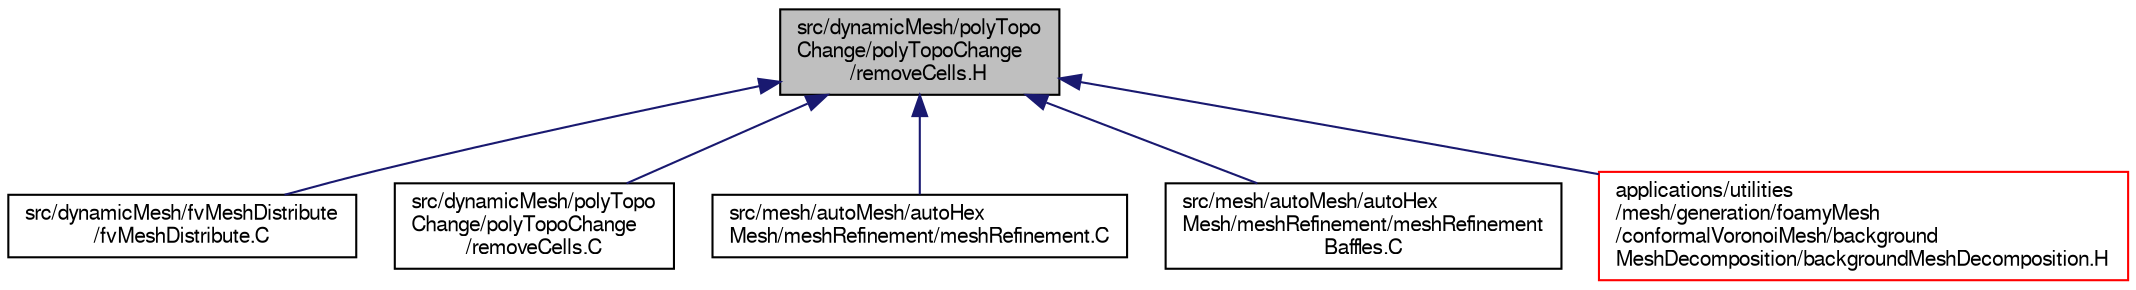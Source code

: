 digraph "src/dynamicMesh/polyTopoChange/polyTopoChange/removeCells.H"
{
  bgcolor="transparent";
  edge [fontname="FreeSans",fontsize="10",labelfontname="FreeSans",labelfontsize="10"];
  node [fontname="FreeSans",fontsize="10",shape=record];
  Node1 [label="src/dynamicMesh/polyTopo\lChange/polyTopoChange\l/removeCells.H",height=0.2,width=0.4,color="black", fillcolor="grey75", style="filled" fontcolor="black"];
  Node1 -> Node2 [dir="back",color="midnightblue",fontsize="10",style="solid",fontname="FreeSans"];
  Node2 [label="src/dynamicMesh/fvMeshDistribute\l/fvMeshDistribute.C",height=0.2,width=0.4,color="black",URL="$a04368.html"];
  Node1 -> Node3 [dir="back",color="midnightblue",fontsize="10",style="solid",fontname="FreeSans"];
  Node3 [label="src/dynamicMesh/polyTopo\lChange/polyTopoChange\l/removeCells.C",height=0.2,width=0.4,color="black",URL="$a04492.html"];
  Node1 -> Node4 [dir="back",color="midnightblue",fontsize="10",style="solid",fontname="FreeSans"];
  Node4 [label="src/mesh/autoMesh/autoHex\lMesh/meshRefinement/meshRefinement.C",height=0.2,width=0.4,color="black",URL="$a06601.html"];
  Node1 -> Node5 [dir="back",color="midnightblue",fontsize="10",style="solid",fontname="FreeSans"];
  Node5 [label="src/mesh/autoMesh/autoHex\lMesh/meshRefinement/meshRefinement\lBaffles.C",height=0.2,width=0.4,color="black",URL="$a06603.html"];
  Node1 -> Node6 [dir="back",color="midnightblue",fontsize="10",style="solid",fontname="FreeSans"];
  Node6 [label="applications/utilities\l/mesh/generation/foamyMesh\l/conformalVoronoiMesh/background\lMeshDecomposition/backgroundMeshDecomposition.H",height=0.2,width=0.4,color="red",URL="$a03586.html"];
}
